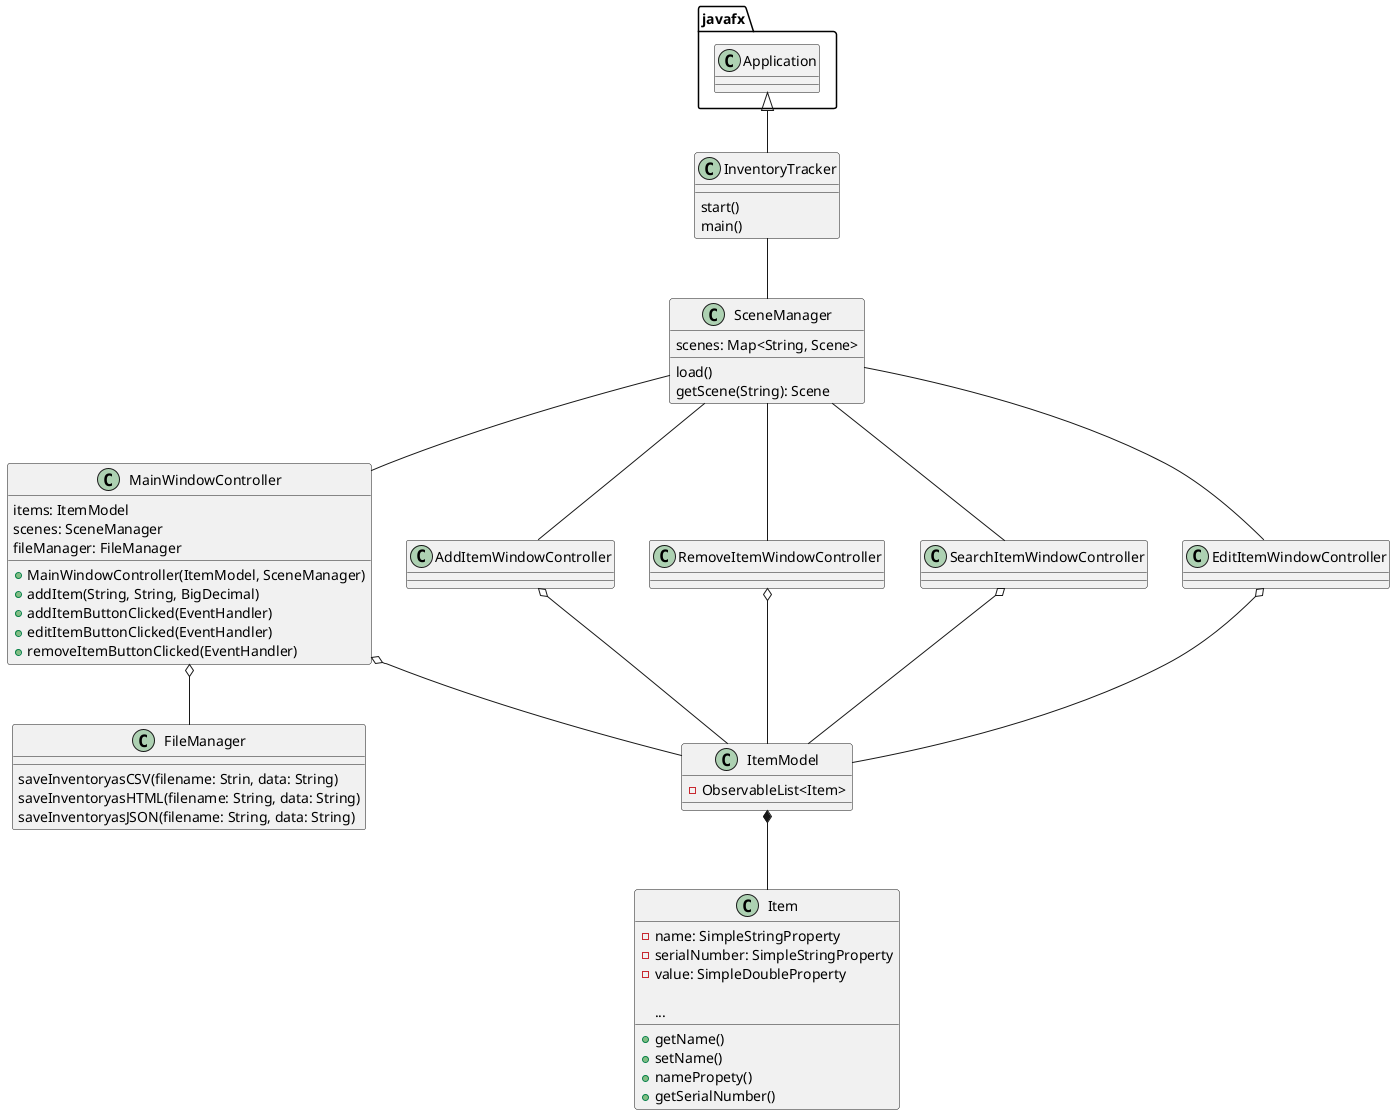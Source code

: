 @startuml
'https://plantuml.com/class-diagram

class InventoryTracker {
    start()
    main()
}

class SceneManager {
    scenes: Map<String, Scene>
    load()
    getScene(String): Scene
}

class MainWindowController {
    items: ItemModel
    scenes: SceneManager
    fileManager: FileManager
    + MainWindowController(ItemModel, SceneManager)
    + addItem(String, String, BigDecimal)
    + addItemButtonClicked(EventHandler)
    + editItemButtonClicked(EventHandler)
    + removeItemButtonClicked(EventHandler)

}

class FileManager {
    saveInventoryasCSV(filename: Strin, data: String)
    saveInventoryasHTML(filename: String, data: String)
    saveInventoryasJSON(filename: String, data: String)
   }


class AddItemWindowController {

}

class RemoveItemWindowController {
}


class SearchItemWindowController {
}

class ItemModel {
    - ObservableList<Item>
}

class Item {
    - name: SimpleStringProperty
    - serialNumber: SimpleStringProperty
    - value: SimpleDoubleProperty

    +getName()
    +setName()
    +namePropety()
    +getSerialNumber()
    ...
}

InventoryTracker -- SceneManager
javafx.Application <|-- InventoryTracker
SceneManager -- MainWindowController
SceneManager -- AddItemWindowController
SceneManager -- EditItemWindowController
SceneManager -- RemoveItemWindowController
SceneManager -- SearchItemWindowController
MainWindowController o-- ItemModel
AddItemWindowController o-- ItemModel
EditItemWindowController o-- ItemModel
RemoveItemWindowController o-- ItemModel
SearchItemWindowController o-- ItemModel
MainWindowController o-- FileManager
ItemModel *-- Item
@enduml
